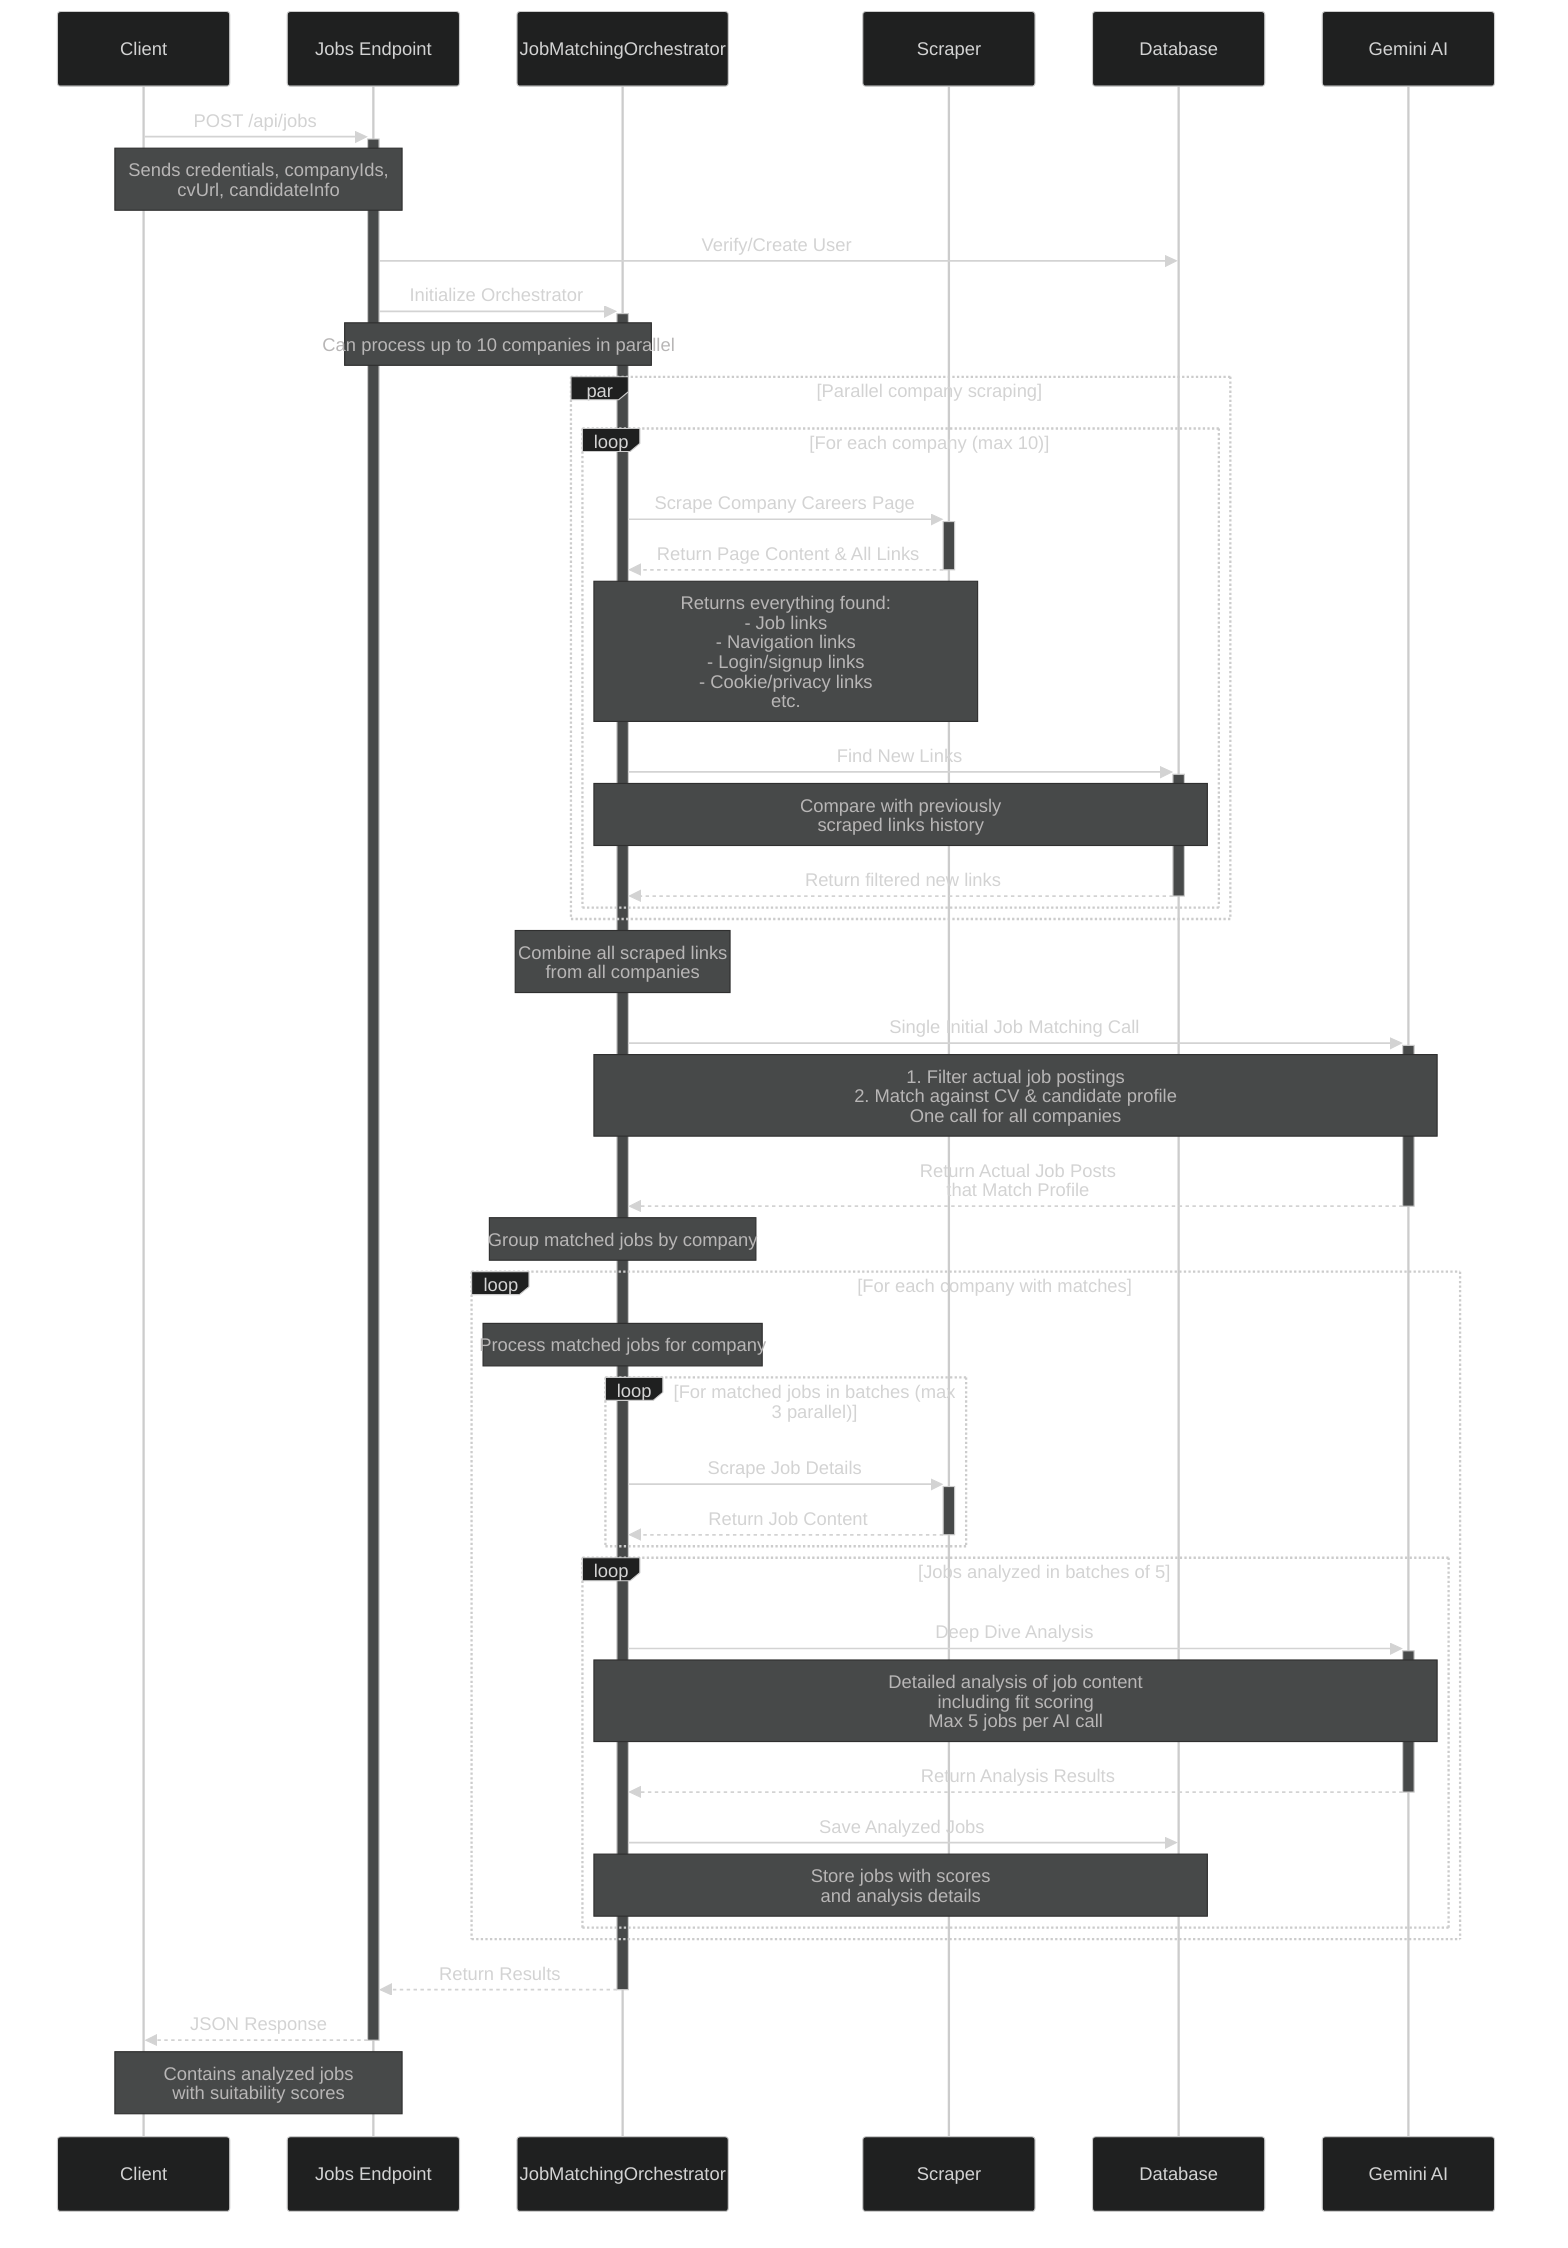 %%{init: {'theme': 'dark'}}%%
sequenceDiagram
    participant C as Client
    participant JE as Jobs Endpoint
    participant JMO as JobMatchingOrchestrator
    participant S as Scraper
    participant DB as Database
    participant AI as Gemini AI

    C->>+JE: POST /api/jobs
    Note over C,JE: Sends credentials, companyIds,<br/>cvUrl, candidateInfo

    JE->>DB: Verify/Create User
    JE->>+JMO: Initialize Orchestrator

    Note over JE,JMO: Can process up to 10 companies in parallel
    
    par Parallel company scraping
        loop For each company (max 10)
            JMO->>+S: Scrape Company Careers Page
            S-->>-JMO: Return Page Content & All Links
            Note over S,JMO: Returns everything found:<br/>- Job links<br/>- Navigation links<br/>- Login/signup links<br/>- Cookie/privacy links<br/>etc.
            
            JMO->>+DB: Find New Links
            Note over JMO,DB: Compare with previously<br/>scraped links history
            DB-->>-JMO: Return filtered new links
        end
    end

    Note over JMO: Combine all scraped links<br/>from all companies
    
    JMO->>+AI: Single Initial Job Matching Call
    Note over JMO,AI: 1. Filter actual job postings<br/>2. Match against CV & candidate profile<br/>One call for all companies
    AI-->>-JMO: Return Actual Job Posts<br/>that Match Profile
    
    Note over JMO: Group matched jobs by company

    loop For each company with matches
        Note over JMO: Process matched jobs for company
        
        loop For matched jobs in batches (max 3 parallel)
            JMO->>+S: Scrape Job Details
            S-->>-JMO: Return Job Content
        end

        loop Jobs analyzed in batches of 5
            JMO->>+AI: Deep Dive Analysis
            Note over JMO,AI: Detailed analysis of job content<br/>including fit scoring<br/>Max 5 jobs per AI call
            AI-->>-JMO: Return Analysis Results

            JMO->>DB: Save Analyzed Jobs
            Note over JMO,DB: Store jobs with scores<br/>and analysis details
        end
    end

    JMO-->>-JE: Return Results
    JE-->>-C: JSON Response
    Note over C,JE: Contains analyzed jobs<br/>with suitability scores